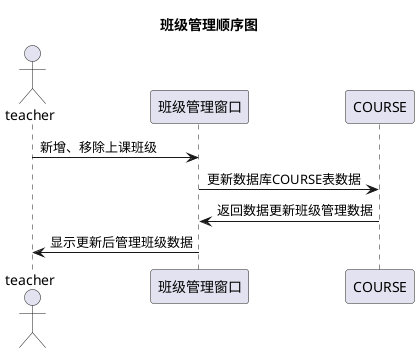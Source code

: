 @startuml
title 班级管理顺序图
actor teacher
teacher -> 班级管理窗口: 新增、移除上课班级
班级管理窗口 -> COURSE: 更新数据库COURSE表数据
COURSE -> 班级管理窗口: 返回数据更新班级管理数据
班级管理窗口 -> teacher: 显示更新后管理班级数据
@enduml